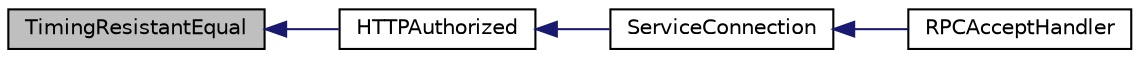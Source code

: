 digraph "TimingResistantEqual"
{
  edge [fontname="Helvetica",fontsize="10",labelfontname="Helvetica",labelfontsize="10"];
  node [fontname="Helvetica",fontsize="10",shape=record];
  rankdir="LR";
  Node6716 [label="TimingResistantEqual",height=0.2,width=0.4,color="black", fillcolor="grey75", style="filled", fontcolor="black"];
  Node6716 -> Node6717 [dir="back",color="midnightblue",fontsize="10",style="solid",fontname="Helvetica"];
  Node6717 [label="HTTPAuthorized",height=0.2,width=0.4,color="black", fillcolor="white", style="filled",URL="$d6/d76/rpcserver_8cpp.html#ab8fabed74cd2c68e52b1838425da0f0f"];
  Node6717 -> Node6718 [dir="back",color="midnightblue",fontsize="10",style="solid",fontname="Helvetica"];
  Node6718 [label="ServiceConnection",height=0.2,width=0.4,color="black", fillcolor="white", style="filled",URL="$d6/d76/rpcserver_8cpp.html#adda5af922ba2f27c9f6219394d3c4f4c"];
  Node6718 -> Node6719 [dir="back",color="midnightblue",fontsize="10",style="solid",fontname="Helvetica"];
  Node6719 [label="RPCAcceptHandler",height=0.2,width=0.4,color="black", fillcolor="white", style="filled",URL="$d6/d76/rpcserver_8cpp.html#a1e6c8e04570f3b8f8a9fc49c2550f18c",tooltip="Accept and handle incoming connection. "];
}
